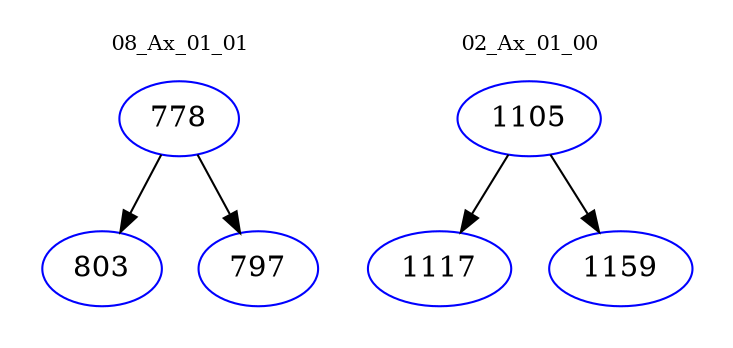 digraph{
subgraph cluster_0 {
color = white
label = "08_Ax_01_01";
fontsize=10;
T0_778 [label="778", color="blue"]
T0_778 -> T0_803 [color="black"]
T0_803 [label="803", color="blue"]
T0_778 -> T0_797 [color="black"]
T0_797 [label="797", color="blue"]
}
subgraph cluster_1 {
color = white
label = "02_Ax_01_00";
fontsize=10;
T1_1105 [label="1105", color="blue"]
T1_1105 -> T1_1117 [color="black"]
T1_1117 [label="1117", color="blue"]
T1_1105 -> T1_1159 [color="black"]
T1_1159 [label="1159", color="blue"]
}
}
